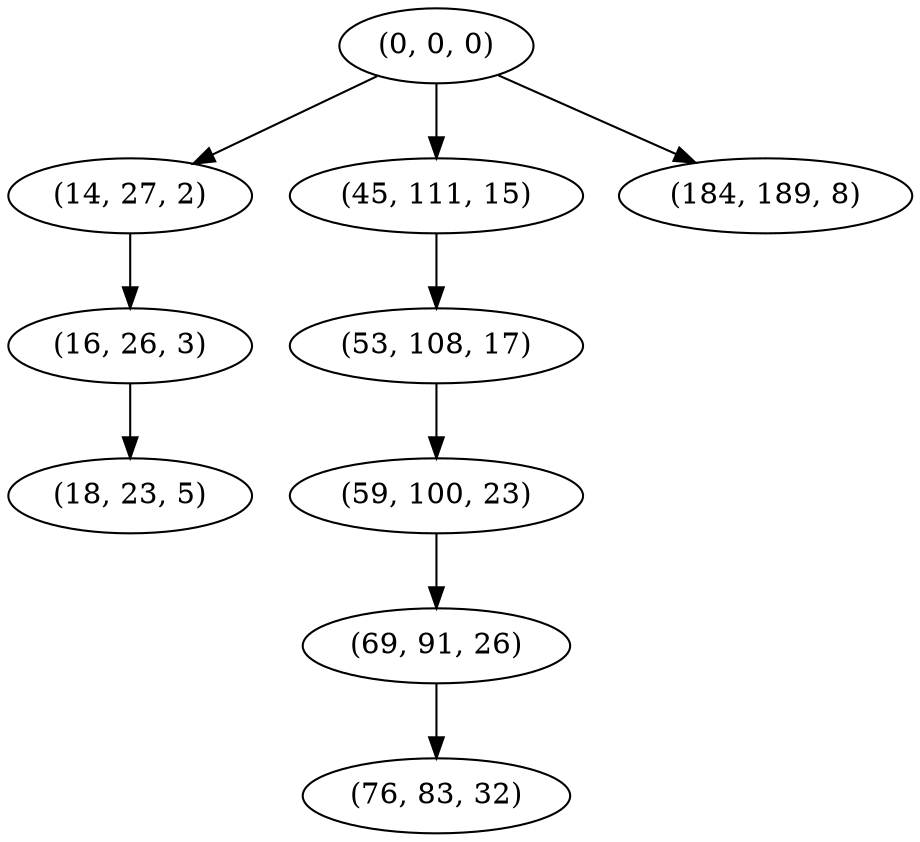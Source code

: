 digraph tree {
    "(0, 0, 0)";
    "(14, 27, 2)";
    "(16, 26, 3)";
    "(18, 23, 5)";
    "(45, 111, 15)";
    "(53, 108, 17)";
    "(59, 100, 23)";
    "(69, 91, 26)";
    "(76, 83, 32)";
    "(184, 189, 8)";
    "(0, 0, 0)" -> "(14, 27, 2)";
    "(0, 0, 0)" -> "(45, 111, 15)";
    "(0, 0, 0)" -> "(184, 189, 8)";
    "(14, 27, 2)" -> "(16, 26, 3)";
    "(16, 26, 3)" -> "(18, 23, 5)";
    "(45, 111, 15)" -> "(53, 108, 17)";
    "(53, 108, 17)" -> "(59, 100, 23)";
    "(59, 100, 23)" -> "(69, 91, 26)";
    "(69, 91, 26)" -> "(76, 83, 32)";
}
